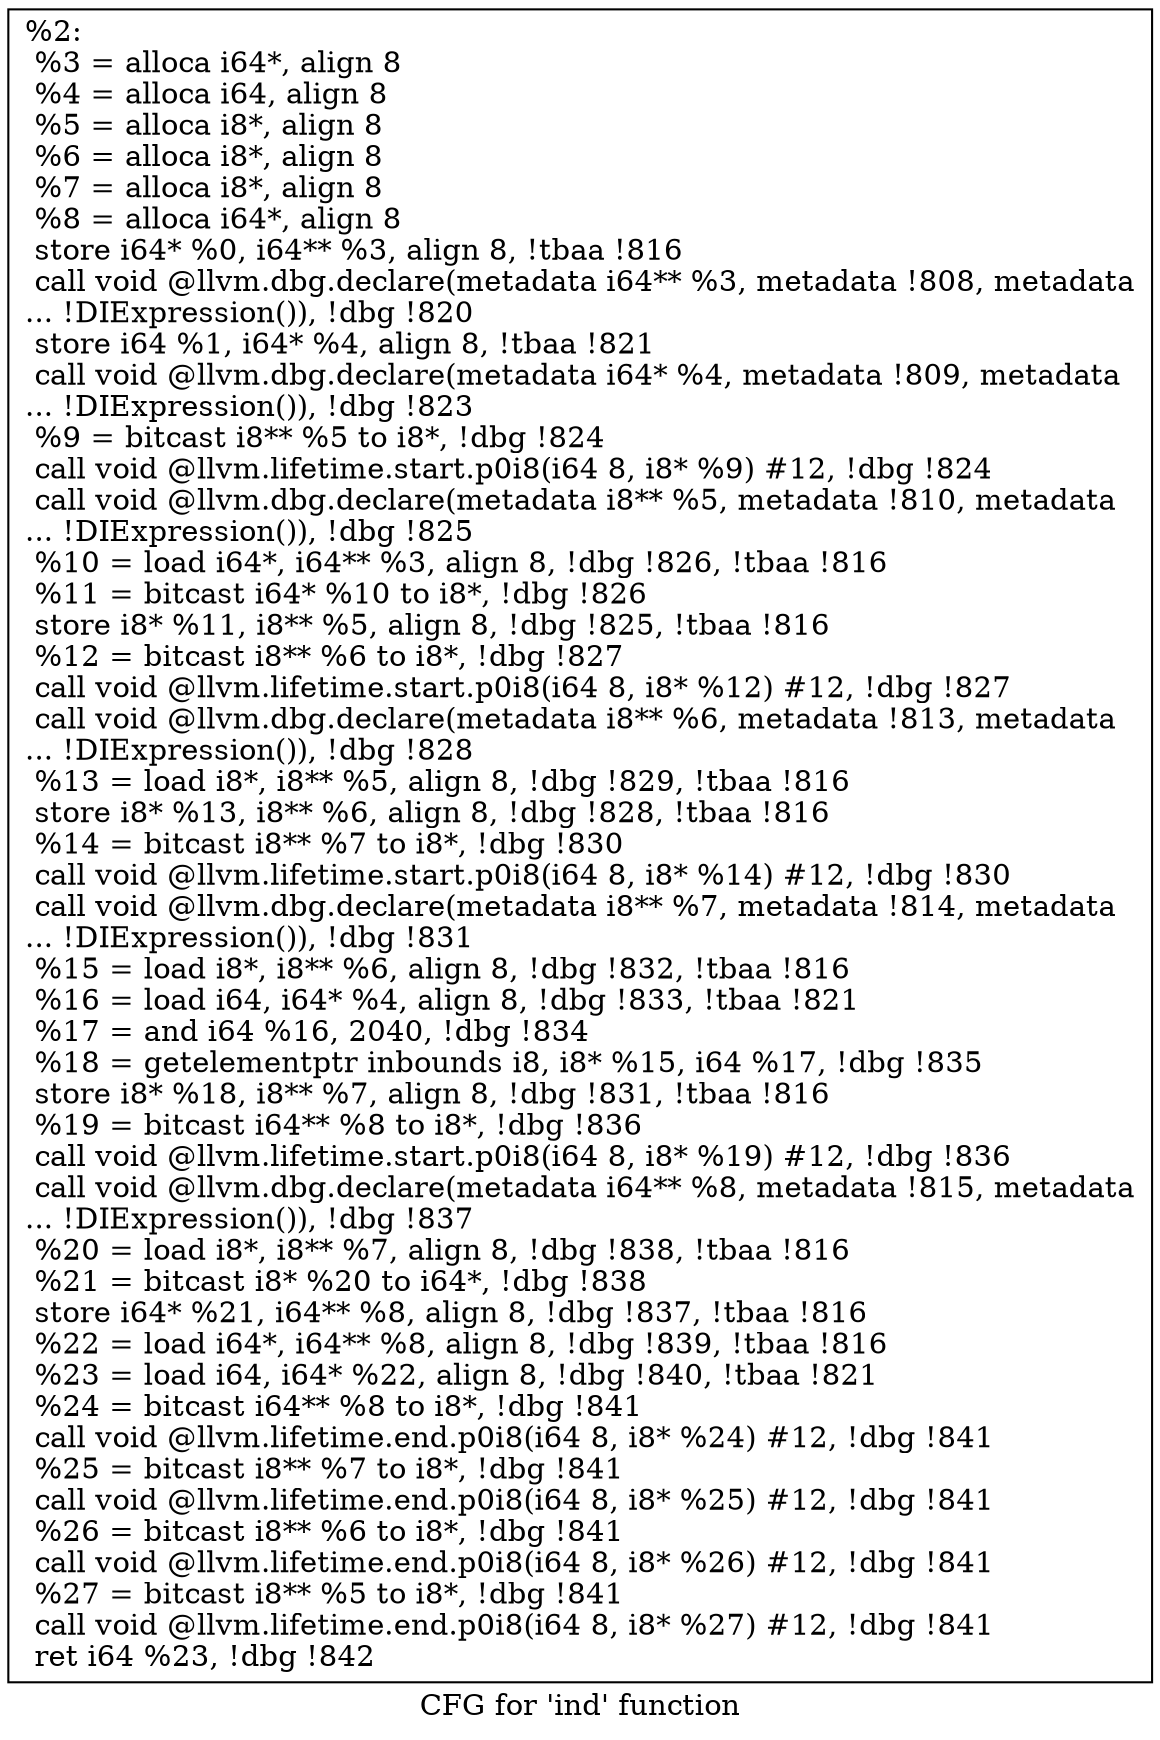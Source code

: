 digraph "CFG for 'ind' function" {
	label="CFG for 'ind' function";

	Node0x1449720 [shape=record,label="{%2:\l  %3 = alloca i64*, align 8\l  %4 = alloca i64, align 8\l  %5 = alloca i8*, align 8\l  %6 = alloca i8*, align 8\l  %7 = alloca i8*, align 8\l  %8 = alloca i64*, align 8\l  store i64* %0, i64** %3, align 8, !tbaa !816\l  call void @llvm.dbg.declare(metadata i64** %3, metadata !808, metadata\l... !DIExpression()), !dbg !820\l  store i64 %1, i64* %4, align 8, !tbaa !821\l  call void @llvm.dbg.declare(metadata i64* %4, metadata !809, metadata\l... !DIExpression()), !dbg !823\l  %9 = bitcast i8** %5 to i8*, !dbg !824\l  call void @llvm.lifetime.start.p0i8(i64 8, i8* %9) #12, !dbg !824\l  call void @llvm.dbg.declare(metadata i8** %5, metadata !810, metadata\l... !DIExpression()), !dbg !825\l  %10 = load i64*, i64** %3, align 8, !dbg !826, !tbaa !816\l  %11 = bitcast i64* %10 to i8*, !dbg !826\l  store i8* %11, i8** %5, align 8, !dbg !825, !tbaa !816\l  %12 = bitcast i8** %6 to i8*, !dbg !827\l  call void @llvm.lifetime.start.p0i8(i64 8, i8* %12) #12, !dbg !827\l  call void @llvm.dbg.declare(metadata i8** %6, metadata !813, metadata\l... !DIExpression()), !dbg !828\l  %13 = load i8*, i8** %5, align 8, !dbg !829, !tbaa !816\l  store i8* %13, i8** %6, align 8, !dbg !828, !tbaa !816\l  %14 = bitcast i8** %7 to i8*, !dbg !830\l  call void @llvm.lifetime.start.p0i8(i64 8, i8* %14) #12, !dbg !830\l  call void @llvm.dbg.declare(metadata i8** %7, metadata !814, metadata\l... !DIExpression()), !dbg !831\l  %15 = load i8*, i8** %6, align 8, !dbg !832, !tbaa !816\l  %16 = load i64, i64* %4, align 8, !dbg !833, !tbaa !821\l  %17 = and i64 %16, 2040, !dbg !834\l  %18 = getelementptr inbounds i8, i8* %15, i64 %17, !dbg !835\l  store i8* %18, i8** %7, align 8, !dbg !831, !tbaa !816\l  %19 = bitcast i64** %8 to i8*, !dbg !836\l  call void @llvm.lifetime.start.p0i8(i64 8, i8* %19) #12, !dbg !836\l  call void @llvm.dbg.declare(metadata i64** %8, metadata !815, metadata\l... !DIExpression()), !dbg !837\l  %20 = load i8*, i8** %7, align 8, !dbg !838, !tbaa !816\l  %21 = bitcast i8* %20 to i64*, !dbg !838\l  store i64* %21, i64** %8, align 8, !dbg !837, !tbaa !816\l  %22 = load i64*, i64** %8, align 8, !dbg !839, !tbaa !816\l  %23 = load i64, i64* %22, align 8, !dbg !840, !tbaa !821\l  %24 = bitcast i64** %8 to i8*, !dbg !841\l  call void @llvm.lifetime.end.p0i8(i64 8, i8* %24) #12, !dbg !841\l  %25 = bitcast i8** %7 to i8*, !dbg !841\l  call void @llvm.lifetime.end.p0i8(i64 8, i8* %25) #12, !dbg !841\l  %26 = bitcast i8** %6 to i8*, !dbg !841\l  call void @llvm.lifetime.end.p0i8(i64 8, i8* %26) #12, !dbg !841\l  %27 = bitcast i8** %5 to i8*, !dbg !841\l  call void @llvm.lifetime.end.p0i8(i64 8, i8* %27) #12, !dbg !841\l  ret i64 %23, !dbg !842\l}"];
}
